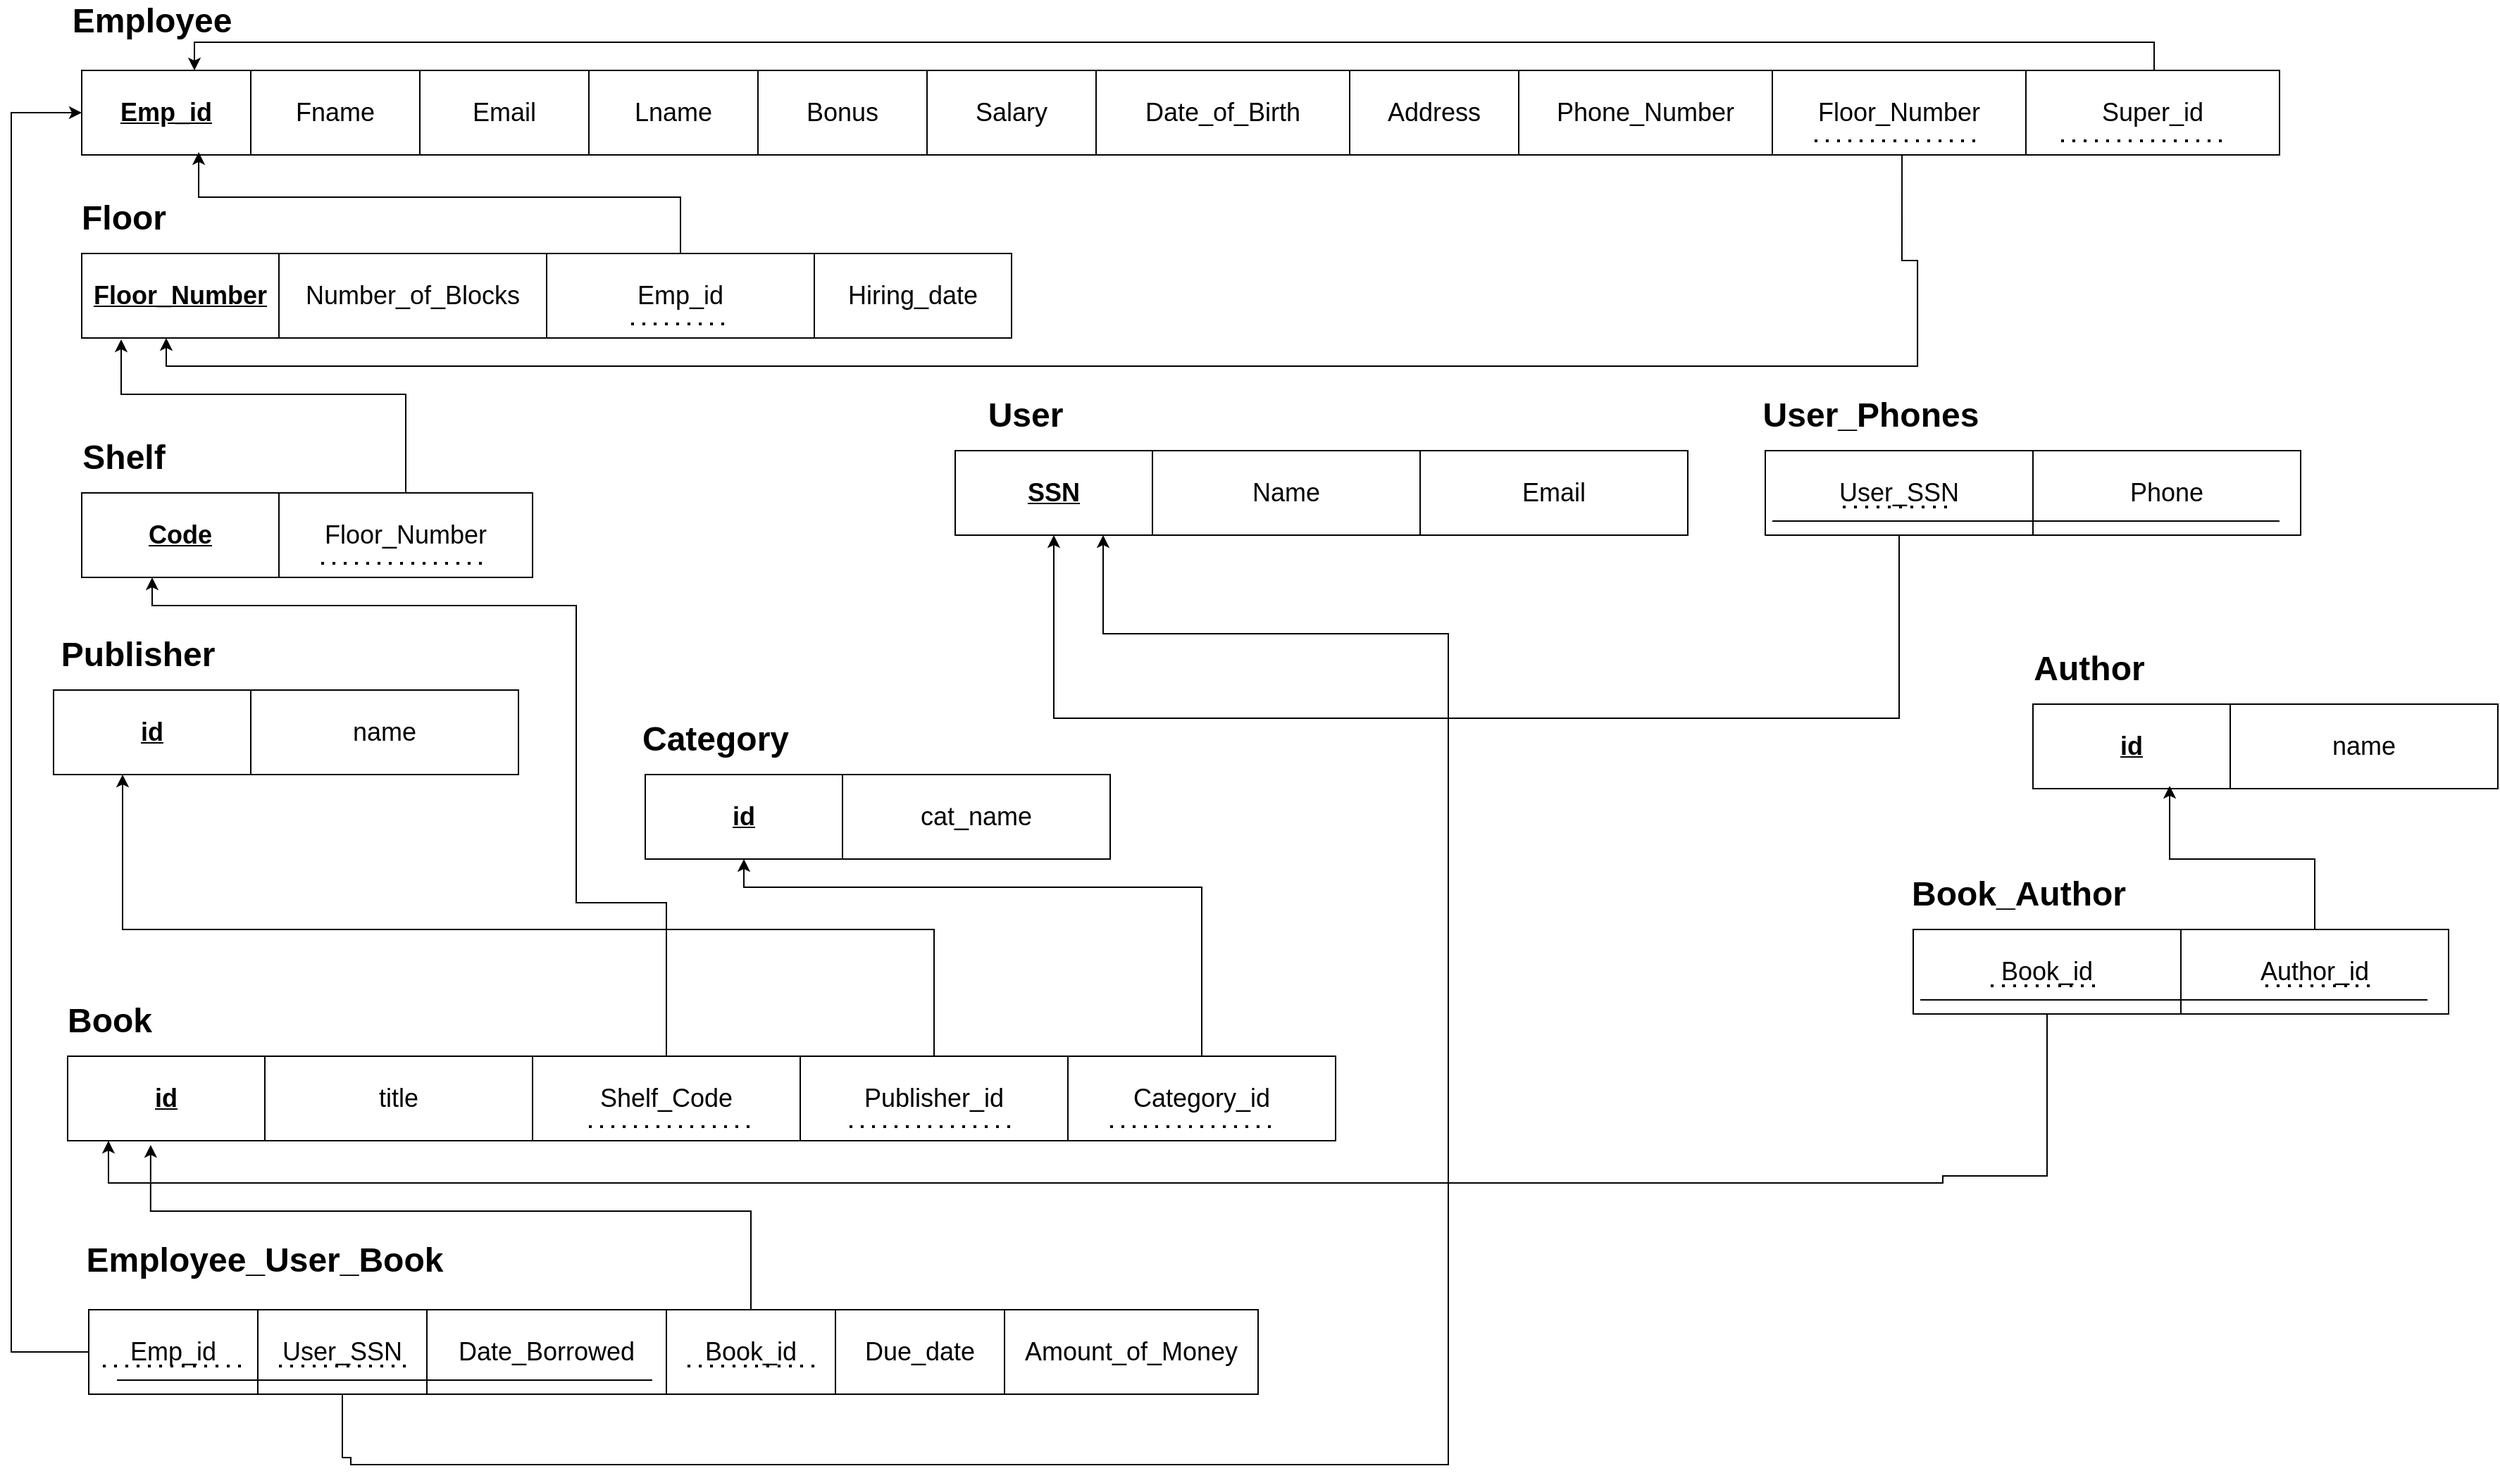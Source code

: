 <mxfile version="24.5.1" type="device">
  <diagram id="R2lEEEUBdFMjLlhIrx00" name="Page-1">
    <mxGraphModel dx="2924" dy="1204" grid="1" gridSize="10" guides="1" tooltips="1" connect="1" arrows="1" fold="1" page="1" pageScale="1" pageWidth="850" pageHeight="1100" math="0" shadow="0" extFonts="Permanent Marker^https://fonts.googleapis.com/css?family=Permanent+Marker">
      <root>
        <mxCell id="0" />
        <mxCell id="1" parent="0" />
        <mxCell id="31HmwRQfznURyG5zPAIk-2" value="&lt;span style=&quot;font-size: 24px;&quot;&gt;&lt;b&gt;Employee&lt;/b&gt;&lt;/span&gt;" style="text;html=1;align=center;verticalAlign=middle;whiteSpace=wrap;rounded=0;" vertex="1" parent="1">
          <mxGeometry x="-90" width="60" height="30" as="geometry" />
        </mxCell>
        <mxCell id="31HmwRQfznURyG5zPAIk-31" value="&lt;font style=&quot;font-size: 18px;&quot;&gt;&lt;u style=&quot;&quot;&gt;&lt;b style=&quot;&quot;&gt;Emp_id&lt;/b&gt;&lt;/u&gt;&lt;/font&gt;" style="rounded=0;whiteSpace=wrap;html=1;" vertex="1" parent="1">
          <mxGeometry x="-110" y="50" width="120" height="60" as="geometry" />
        </mxCell>
        <mxCell id="31HmwRQfznURyG5zPAIk-32" value="&lt;font style=&quot;font-size: 18px;&quot;&gt;Fname&lt;/font&gt;" style="rounded=0;whiteSpace=wrap;html=1;" vertex="1" parent="1">
          <mxGeometry x="10" y="50" width="120" height="60" as="geometry" />
        </mxCell>
        <mxCell id="31HmwRQfznURyG5zPAIk-50" value="&lt;font style=&quot;font-size: 18px;&quot;&gt;Lname&lt;/font&gt;" style="rounded=0;whiteSpace=wrap;html=1;" vertex="1" parent="1">
          <mxGeometry x="250" y="50" width="120" height="60" as="geometry" />
        </mxCell>
        <mxCell id="31HmwRQfznURyG5zPAIk-51" value="&lt;font style=&quot;font-size: 18px;&quot;&gt;Bonus&lt;/font&gt;" style="rounded=0;whiteSpace=wrap;html=1;" vertex="1" parent="1">
          <mxGeometry x="370" y="50" width="120" height="60" as="geometry" />
        </mxCell>
        <mxCell id="31HmwRQfznURyG5zPAIk-52" value="&lt;font style=&quot;font-size: 18px;&quot;&gt;Salary&lt;/font&gt;" style="rounded=0;whiteSpace=wrap;html=1;" vertex="1" parent="1">
          <mxGeometry x="490" y="50" width="120" height="60" as="geometry" />
        </mxCell>
        <mxCell id="31HmwRQfznURyG5zPAIk-53" value="&lt;font style=&quot;font-size: 18px;&quot;&gt;Date_of_Birth&lt;/font&gt;" style="rounded=0;whiteSpace=wrap;html=1;" vertex="1" parent="1">
          <mxGeometry x="610" y="50" width="180" height="60" as="geometry" />
        </mxCell>
        <mxCell id="31HmwRQfznURyG5zPAIk-54" value="&lt;font style=&quot;font-size: 18px;&quot;&gt;Email&lt;/font&gt;" style="rounded=0;whiteSpace=wrap;html=1;" vertex="1" parent="1">
          <mxGeometry x="130" y="50" width="120" height="60" as="geometry" />
        </mxCell>
        <mxCell id="31HmwRQfznURyG5zPAIk-55" value="&lt;font style=&quot;font-size: 18px;&quot;&gt;Address&lt;/font&gt;" style="rounded=0;whiteSpace=wrap;html=1;" vertex="1" parent="1">
          <mxGeometry x="790" y="50" width="120" height="60" as="geometry" />
        </mxCell>
        <mxCell id="31HmwRQfznURyG5zPAIk-56" value="&lt;font style=&quot;font-size: 18px;&quot;&gt;Phone_Number&lt;/font&gt;" style="rounded=0;whiteSpace=wrap;html=1;" vertex="1" parent="1">
          <mxGeometry x="910" y="50" width="180" height="60" as="geometry" />
        </mxCell>
        <mxCell id="31HmwRQfznURyG5zPAIk-61" value="&lt;font style=&quot;font-size: 18px;&quot;&gt;Number_of_Blocks&lt;/font&gt;" style="rounded=0;whiteSpace=wrap;html=1;" vertex="1" parent="1">
          <mxGeometry x="30" y="180" width="190" height="60" as="geometry" />
        </mxCell>
        <mxCell id="31HmwRQfznURyG5zPAIk-62" value="&lt;font style=&quot;font-size: 18px;&quot;&gt;Hiring_date&lt;/font&gt;" style="rounded=0;whiteSpace=wrap;html=1;" vertex="1" parent="1">
          <mxGeometry x="410" y="180" width="140" height="60" as="geometry" />
        </mxCell>
        <mxCell id="31HmwRQfznURyG5zPAIk-66" value="&lt;span style=&quot;font-size: 24px;&quot;&gt;&lt;b&gt;Floor&lt;/b&gt;&lt;/span&gt;" style="text;html=1;align=center;verticalAlign=middle;whiteSpace=wrap;rounded=0;" vertex="1" parent="1">
          <mxGeometry x="-110" y="140" width="60" height="30" as="geometry" />
        </mxCell>
        <mxCell id="31HmwRQfznURyG5zPAIk-69" value="&lt;span style=&quot;font-size: 24px;&quot;&gt;&lt;b&gt;Shelf&lt;/b&gt;&lt;/span&gt;" style="text;html=1;align=center;verticalAlign=middle;whiteSpace=wrap;rounded=0;" vertex="1" parent="1">
          <mxGeometry x="-110" y="310" width="60" height="30" as="geometry" />
        </mxCell>
        <mxCell id="31HmwRQfznURyG5zPAIk-70" value="&lt;font style=&quot;font-size: 18px;&quot;&gt;&lt;u style=&quot;&quot;&gt;&lt;b style=&quot;&quot;&gt;Floor_Number&lt;/b&gt;&lt;/u&gt;&lt;/font&gt;" style="rounded=0;whiteSpace=wrap;html=1;" vertex="1" parent="1">
          <mxGeometry x="-110" y="180" width="140" height="60" as="geometry" />
        </mxCell>
        <mxCell id="31HmwRQfznURyG5zPAIk-71" value="&lt;font style=&quot;font-size: 18px;&quot;&gt;&lt;u style=&quot;&quot;&gt;&lt;b style=&quot;&quot;&gt;Code&lt;/b&gt;&lt;/u&gt;&lt;/font&gt;" style="rounded=0;whiteSpace=wrap;html=1;" vertex="1" parent="1">
          <mxGeometry x="-110" y="350" width="140" height="60" as="geometry" />
        </mxCell>
        <mxCell id="31HmwRQfznURyG5zPAIk-72" value="&lt;font style=&quot;font-size: 18px;&quot;&gt;name&lt;/font&gt;" style="rounded=0;whiteSpace=wrap;html=1;" vertex="1" parent="1">
          <mxGeometry x="1415" y="500" width="190" height="60" as="geometry" />
        </mxCell>
        <mxCell id="31HmwRQfznURyG5zPAIk-73" value="&lt;span style=&quot;font-size: 24px;&quot;&gt;&lt;b&gt;Author&lt;/b&gt;&lt;/span&gt;" style="text;html=1;align=center;verticalAlign=middle;whiteSpace=wrap;rounded=0;" vertex="1" parent="1">
          <mxGeometry x="1285" y="460" width="60" height="30" as="geometry" />
        </mxCell>
        <mxCell id="31HmwRQfznURyG5zPAIk-74" value="&lt;font style=&quot;font-size: 18px;&quot;&gt;&lt;u style=&quot;&quot;&gt;&lt;b style=&quot;&quot;&gt;id&lt;/b&gt;&lt;/u&gt;&lt;/font&gt;" style="rounded=0;whiteSpace=wrap;html=1;" vertex="1" parent="1">
          <mxGeometry x="1275" y="500" width="140" height="60" as="geometry" />
        </mxCell>
        <mxCell id="31HmwRQfznURyG5zPAIk-75" value="&lt;font style=&quot;font-size: 18px;&quot;&gt;name&lt;/font&gt;" style="rounded=0;whiteSpace=wrap;html=1;" vertex="1" parent="1">
          <mxGeometry x="10" y="490" width="190" height="60" as="geometry" />
        </mxCell>
        <mxCell id="31HmwRQfznURyG5zPAIk-76" value="&lt;span style=&quot;font-size: 24px;&quot;&gt;&lt;b&gt;Publisher&lt;/b&gt;&lt;/span&gt;" style="text;html=1;align=center;verticalAlign=middle;whiteSpace=wrap;rounded=0;" vertex="1" parent="1">
          <mxGeometry x="-100" y="450" width="60" height="30" as="geometry" />
        </mxCell>
        <mxCell id="31HmwRQfznURyG5zPAIk-77" value="&lt;font style=&quot;font-size: 18px;&quot;&gt;&lt;u style=&quot;&quot;&gt;&lt;b style=&quot;&quot;&gt;id&lt;/b&gt;&lt;/u&gt;&lt;/font&gt;" style="rounded=0;whiteSpace=wrap;html=1;" vertex="1" parent="1">
          <mxGeometry x="-130" y="490" width="140" height="60" as="geometry" />
        </mxCell>
        <mxCell id="31HmwRQfznURyG5zPAIk-78" value="&lt;font style=&quot;font-size: 18px;&quot;&gt;title&lt;/font&gt;" style="rounded=0;whiteSpace=wrap;html=1;" vertex="1" parent="1">
          <mxGeometry x="20" y="750" width="190" height="60" as="geometry" />
        </mxCell>
        <mxCell id="31HmwRQfznURyG5zPAIk-79" value="&lt;span style=&quot;font-size: 24px;&quot;&gt;&lt;b&gt;Book&lt;/b&gt;&lt;/span&gt;" style="text;html=1;align=center;verticalAlign=middle;whiteSpace=wrap;rounded=0;" vertex="1" parent="1">
          <mxGeometry x="-120" y="710" width="60" height="30" as="geometry" />
        </mxCell>
        <mxCell id="31HmwRQfznURyG5zPAIk-80" value="&lt;font style=&quot;font-size: 18px;&quot;&gt;&lt;u style=&quot;&quot;&gt;&lt;b style=&quot;&quot;&gt;id&lt;/b&gt;&lt;/u&gt;&lt;/font&gt;" style="rounded=0;whiteSpace=wrap;html=1;" vertex="1" parent="1">
          <mxGeometry x="-120" y="750" width="140" height="60" as="geometry" />
        </mxCell>
        <mxCell id="31HmwRQfznURyG5zPAIk-81" value="&lt;font style=&quot;font-size: 18px;&quot;&gt;cat_name&lt;/font&gt;" style="rounded=0;whiteSpace=wrap;html=1;" vertex="1" parent="1">
          <mxGeometry x="430" y="550" width="190" height="60" as="geometry" />
        </mxCell>
        <mxCell id="31HmwRQfznURyG5zPAIk-82" value="&lt;span style=&quot;font-size: 24px;&quot;&gt;&lt;b&gt;Category&lt;/b&gt;&lt;/span&gt;" style="text;html=1;align=center;verticalAlign=middle;whiteSpace=wrap;rounded=0;" vertex="1" parent="1">
          <mxGeometry x="310" y="510" width="60" height="30" as="geometry" />
        </mxCell>
        <mxCell id="31HmwRQfznURyG5zPAIk-83" value="&lt;font style=&quot;font-size: 18px;&quot;&gt;&lt;u style=&quot;&quot;&gt;&lt;b style=&quot;&quot;&gt;id&lt;/b&gt;&lt;/u&gt;&lt;/font&gt;" style="rounded=0;whiteSpace=wrap;html=1;" vertex="1" parent="1">
          <mxGeometry x="290" y="550" width="140" height="60" as="geometry" />
        </mxCell>
        <mxCell id="31HmwRQfznURyG5zPAIk-84" value="&lt;font style=&quot;font-size: 18px;&quot;&gt;Name&lt;/font&gt;" style="rounded=0;whiteSpace=wrap;html=1;" vertex="1" parent="1">
          <mxGeometry x="650" y="320" width="190" height="60" as="geometry" />
        </mxCell>
        <mxCell id="31HmwRQfznURyG5zPAIk-85" value="&lt;span style=&quot;font-size: 24px;&quot;&gt;&lt;b&gt;User&lt;/b&gt;&lt;/span&gt;" style="text;html=1;align=center;verticalAlign=middle;whiteSpace=wrap;rounded=0;" vertex="1" parent="1">
          <mxGeometry x="530" y="280" width="60" height="30" as="geometry" />
        </mxCell>
        <mxCell id="31HmwRQfznURyG5zPAIk-86" value="&lt;font style=&quot;font-size: 18px;&quot;&gt;&lt;u style=&quot;&quot;&gt;&lt;b style=&quot;&quot;&gt;SSN&lt;/b&gt;&lt;/u&gt;&lt;/font&gt;" style="rounded=0;whiteSpace=wrap;html=1;" vertex="1" parent="1">
          <mxGeometry x="510" y="320" width="140" height="60" as="geometry" />
        </mxCell>
        <mxCell id="31HmwRQfznURyG5zPAIk-87" value="&lt;font style=&quot;font-size: 18px;&quot;&gt;Email&lt;/font&gt;" style="rounded=0;whiteSpace=wrap;html=1;" vertex="1" parent="1">
          <mxGeometry x="840" y="320" width="190" height="60" as="geometry" />
        </mxCell>
        <mxCell id="31HmwRQfznURyG5zPAIk-95" style="edgeStyle=orthogonalEdgeStyle;rounded=0;orthogonalLoop=1;jettySize=auto;html=1;entryX=0.5;entryY=1;entryDx=0;entryDy=0;" edge="1" parent="1" source="31HmwRQfznURyG5zPAIk-89" target="31HmwRQfznURyG5zPAIk-86">
          <mxGeometry relative="1" as="geometry">
            <mxPoint x="550" y="510" as="targetPoint" />
            <Array as="points">
              <mxPoint x="1180" y="510" />
              <mxPoint x="580" y="510" />
            </Array>
          </mxGeometry>
        </mxCell>
        <mxCell id="31HmwRQfznURyG5zPAIk-89" value="&lt;font style=&quot;font-size: 18px;&quot;&gt;User_SSN&lt;/font&gt;" style="rounded=0;whiteSpace=wrap;html=1;" vertex="1" parent="1">
          <mxGeometry x="1085" y="320" width="190" height="60" as="geometry" />
        </mxCell>
        <mxCell id="31HmwRQfznURyG5zPAIk-90" value="&lt;span style=&quot;font-size: 24px;&quot;&gt;&lt;b&gt;User_Phones&lt;/b&gt;&lt;/span&gt;" style="text;html=1;align=center;verticalAlign=middle;whiteSpace=wrap;rounded=0;" vertex="1" parent="1">
          <mxGeometry x="1130" y="280" width="60" height="30" as="geometry" />
        </mxCell>
        <mxCell id="31HmwRQfznURyG5zPAIk-92" value="&lt;font style=&quot;font-size: 18px;&quot;&gt;Phone&lt;/font&gt;" style="rounded=0;whiteSpace=wrap;html=1;" vertex="1" parent="1">
          <mxGeometry x="1275" y="320" width="190" height="60" as="geometry" />
        </mxCell>
        <mxCell id="31HmwRQfznURyG5zPAIk-93" value="" style="endArrow=none;dashed=1;html=1;dashPattern=1 3;strokeWidth=2;rounded=0;" edge="1" parent="1">
          <mxGeometry width="50" height="50" relative="1" as="geometry">
            <mxPoint x="1140" y="360" as="sourcePoint" />
            <mxPoint x="1220" y="360" as="targetPoint" />
          </mxGeometry>
        </mxCell>
        <mxCell id="31HmwRQfznURyG5zPAIk-94" value="" style="endArrow=none;html=1;rounded=0;" edge="1" parent="1">
          <mxGeometry width="50" height="50" relative="1" as="geometry">
            <mxPoint x="1090" y="370" as="sourcePoint" />
            <mxPoint x="1450" y="370" as="targetPoint" />
          </mxGeometry>
        </mxCell>
        <mxCell id="31HmwRQfznURyG5zPAIk-98" style="edgeStyle=orthogonalEdgeStyle;rounded=0;orthogonalLoop=1;jettySize=auto;html=1;exitX=0.5;exitY=0;exitDx=0;exitDy=0;entryX=0.692;entryY=0.967;entryDx=0;entryDy=0;entryPerimeter=0;" edge="1" parent="1" source="31HmwRQfznURyG5zPAIk-96" target="31HmwRQfznURyG5zPAIk-31">
          <mxGeometry relative="1" as="geometry">
            <mxPoint x="-30" y="140" as="targetPoint" />
            <Array as="points">
              <mxPoint x="315" y="140" />
              <mxPoint x="-27" y="140" />
            </Array>
          </mxGeometry>
        </mxCell>
        <mxCell id="31HmwRQfznURyG5zPAIk-96" value="&lt;font style=&quot;font-size: 18px;&quot;&gt;Emp_id&lt;/font&gt;" style="rounded=0;whiteSpace=wrap;html=1;" vertex="1" parent="1">
          <mxGeometry x="220" y="180" width="190" height="60" as="geometry" />
        </mxCell>
        <mxCell id="31HmwRQfznURyG5zPAIk-97" value="" style="endArrow=none;dashed=1;html=1;dashPattern=1 3;strokeWidth=2;rounded=0;" edge="1" parent="1">
          <mxGeometry width="50" height="50" relative="1" as="geometry">
            <mxPoint x="280" y="230" as="sourcePoint" />
            <mxPoint x="350" y="230" as="targetPoint" />
          </mxGeometry>
        </mxCell>
        <mxCell id="31HmwRQfznURyG5zPAIk-101" style="edgeStyle=orthogonalEdgeStyle;rounded=0;orthogonalLoop=1;jettySize=auto;html=1;exitX=0.5;exitY=1;exitDx=0;exitDy=0;entryX=0.414;entryY=1;entryDx=0;entryDy=0;entryPerimeter=0;" edge="1" parent="1">
          <mxGeometry relative="1" as="geometry">
            <mxPoint x="-50.0" y="240" as="targetPoint" />
            <mxPoint x="1182.04" y="110" as="sourcePoint" />
            <Array as="points">
              <mxPoint x="1182.04" y="185" />
              <mxPoint x="1193.04" y="185" />
              <mxPoint x="1193.04" y="260" />
              <mxPoint x="-49.96" y="260" />
            </Array>
          </mxGeometry>
        </mxCell>
        <mxCell id="31HmwRQfznURyG5zPAIk-99" value="&lt;font style=&quot;font-size: 18px;&quot;&gt;Floor_Number&lt;/font&gt;" style="rounded=0;whiteSpace=wrap;html=1;" vertex="1" parent="1">
          <mxGeometry x="1090" y="50" width="180" height="60" as="geometry" />
        </mxCell>
        <mxCell id="31HmwRQfznURyG5zPAIk-100" value="" style="endArrow=none;dashed=1;html=1;dashPattern=1 3;strokeWidth=2;rounded=0;" edge="1" parent="1">
          <mxGeometry width="50" height="50" relative="1" as="geometry">
            <mxPoint x="1120" y="100" as="sourcePoint" />
            <mxPoint x="1240" y="100" as="targetPoint" />
          </mxGeometry>
        </mxCell>
        <mxCell id="31HmwRQfznURyG5zPAIk-103" style="edgeStyle=orthogonalEdgeStyle;rounded=0;orthogonalLoop=1;jettySize=auto;html=1;exitX=0.5;exitY=0;exitDx=0;exitDy=0;entryX=0.2;entryY=1.017;entryDx=0;entryDy=0;entryPerimeter=0;" edge="1" parent="1" source="31HmwRQfznURyG5zPAIk-102" target="31HmwRQfznURyG5zPAIk-70">
          <mxGeometry relative="1" as="geometry">
            <mxPoint x="-80" y="280" as="targetPoint" />
            <Array as="points">
              <mxPoint x="120" y="280" />
              <mxPoint x="-82" y="280" />
            </Array>
          </mxGeometry>
        </mxCell>
        <mxCell id="31HmwRQfznURyG5zPAIk-102" value="&lt;font style=&quot;font-size: 18px;&quot;&gt;Floor_Number&lt;/font&gt;" style="rounded=0;whiteSpace=wrap;html=1;" vertex="1" parent="1">
          <mxGeometry x="30" y="350" width="180" height="60" as="geometry" />
        </mxCell>
        <mxCell id="31HmwRQfznURyG5zPAIk-104" value="" style="endArrow=none;dashed=1;html=1;dashPattern=1 3;strokeWidth=2;rounded=0;" edge="1" parent="1">
          <mxGeometry width="50" height="50" relative="1" as="geometry">
            <mxPoint x="60" y="400" as="sourcePoint" />
            <mxPoint x="180" y="400" as="targetPoint" />
          </mxGeometry>
        </mxCell>
        <mxCell id="31HmwRQfznURyG5zPAIk-146" style="edgeStyle=orthogonalEdgeStyle;rounded=0;orthogonalLoop=1;jettySize=auto;html=1;entryX=0.207;entryY=1;entryDx=0;entryDy=0;entryPerimeter=0;" edge="1" parent="1" source="31HmwRQfznURyG5zPAIk-138" target="31HmwRQfznURyG5zPAIk-80">
          <mxGeometry relative="1" as="geometry">
            <mxPoint x="-90" y="940" as="targetPoint" />
            <Array as="points">
              <mxPoint x="1285" y="835" />
              <mxPoint x="1211" y="835" />
              <mxPoint x="1211" y="840" />
              <mxPoint x="-91" y="840" />
            </Array>
          </mxGeometry>
        </mxCell>
        <mxCell id="31HmwRQfznURyG5zPAIk-138" value="&lt;font style=&quot;font-size: 18px;&quot;&gt;Book_id&lt;/font&gt;" style="rounded=0;whiteSpace=wrap;html=1;" vertex="1" parent="1">
          <mxGeometry x="1190" y="660" width="190" height="60" as="geometry" />
        </mxCell>
        <mxCell id="31HmwRQfznURyG5zPAIk-139" value="&lt;span style=&quot;font-size: 24px;&quot;&gt;&lt;b&gt;Book_Author&lt;/b&gt;&lt;/span&gt;" style="text;html=1;align=center;verticalAlign=middle;whiteSpace=wrap;rounded=0;" vertex="1" parent="1">
          <mxGeometry x="1235" y="620" width="60" height="30" as="geometry" />
        </mxCell>
        <mxCell id="31HmwRQfznURyG5zPAIk-140" value="&lt;font style=&quot;font-size: 18px;&quot;&gt;Author_id&lt;/font&gt;" style="rounded=0;whiteSpace=wrap;html=1;" vertex="1" parent="1">
          <mxGeometry x="1380" y="660" width="190" height="60" as="geometry" />
        </mxCell>
        <mxCell id="31HmwRQfznURyG5zPAIk-141" value="" style="endArrow=none;dashed=1;html=1;dashPattern=1 3;strokeWidth=2;rounded=0;" edge="1" parent="1">
          <mxGeometry width="50" height="50" relative="1" as="geometry">
            <mxPoint x="1245" y="700" as="sourcePoint" />
            <mxPoint x="1325" y="700" as="targetPoint" />
          </mxGeometry>
        </mxCell>
        <mxCell id="31HmwRQfznURyG5zPAIk-142" value="" style="endArrow=none;html=1;rounded=0;" edge="1" parent="1">
          <mxGeometry width="50" height="50" relative="1" as="geometry">
            <mxPoint x="1195" y="710" as="sourcePoint" />
            <mxPoint x="1555" y="710" as="targetPoint" />
          </mxGeometry>
        </mxCell>
        <mxCell id="31HmwRQfznURyG5zPAIk-144" value="" style="endArrow=none;dashed=1;html=1;dashPattern=1 3;strokeWidth=2;rounded=0;" edge="1" parent="1">
          <mxGeometry width="50" height="50" relative="1" as="geometry">
            <mxPoint x="1440" y="700" as="sourcePoint" />
            <mxPoint x="1520" y="700" as="targetPoint" />
          </mxGeometry>
        </mxCell>
        <mxCell id="31HmwRQfznURyG5zPAIk-145" style="edgeStyle=orthogonalEdgeStyle;rounded=0;orthogonalLoop=1;jettySize=auto;html=1;exitX=0.5;exitY=0;exitDx=0;exitDy=0;entryX=0.693;entryY=0.967;entryDx=0;entryDy=0;entryPerimeter=0;" edge="1" parent="1" source="31HmwRQfznURyG5zPAIk-140" target="31HmwRQfznURyG5zPAIk-74">
          <mxGeometry relative="1" as="geometry" />
        </mxCell>
        <mxCell id="31HmwRQfznURyG5zPAIk-149" style="edgeStyle=orthogonalEdgeStyle;rounded=0;orthogonalLoop=1;jettySize=auto;html=1;entryX=0.357;entryY=1;entryDx=0;entryDy=0;entryPerimeter=0;" edge="1" parent="1" source="31HmwRQfznURyG5zPAIk-147" target="31HmwRQfznURyG5zPAIk-71">
          <mxGeometry relative="1" as="geometry">
            <mxPoint x="-60" y="430" as="targetPoint" />
            <Array as="points">
              <mxPoint x="305" y="641" />
              <mxPoint x="241" y="641" />
              <mxPoint x="241" y="430" />
              <mxPoint x="-60" y="430" />
            </Array>
          </mxGeometry>
        </mxCell>
        <mxCell id="31HmwRQfznURyG5zPAIk-147" value="&lt;font style=&quot;font-size: 18px;&quot;&gt;Shelf_Code&lt;/font&gt;" style="rounded=0;whiteSpace=wrap;html=1;" vertex="1" parent="1">
          <mxGeometry x="210" y="750" width="190" height="60" as="geometry" />
        </mxCell>
        <mxCell id="31HmwRQfznURyG5zPAIk-148" value="" style="endArrow=none;dashed=1;html=1;dashPattern=1 3;strokeWidth=2;rounded=0;" edge="1" parent="1">
          <mxGeometry width="50" height="50" relative="1" as="geometry">
            <mxPoint x="250" y="800" as="sourcePoint" />
            <mxPoint x="370" y="800" as="targetPoint" />
          </mxGeometry>
        </mxCell>
        <mxCell id="31HmwRQfznURyG5zPAIk-151" value="" style="endArrow=none;dashed=1;html=1;dashPattern=1 3;strokeWidth=2;rounded=0;" edge="1" parent="1">
          <mxGeometry width="50" height="50" relative="1" as="geometry">
            <mxPoint x="440" y="800" as="sourcePoint" />
            <mxPoint x="560" y="800" as="targetPoint" />
          </mxGeometry>
        </mxCell>
        <mxCell id="31HmwRQfznURyG5zPAIk-157" style="edgeStyle=orthogonalEdgeStyle;rounded=0;orthogonalLoop=1;jettySize=auto;html=1;entryX=0.35;entryY=1;entryDx=0;entryDy=0;entryPerimeter=0;" edge="1" parent="1" source="31HmwRQfznURyG5zPAIk-152">
          <mxGeometry relative="1" as="geometry">
            <mxPoint x="-81" y="550" as="targetPoint" />
            <Array as="points">
              <mxPoint x="495" y="660" />
              <mxPoint x="-81" y="660" />
            </Array>
          </mxGeometry>
        </mxCell>
        <mxCell id="31HmwRQfznURyG5zPAIk-152" value="&lt;font style=&quot;font-size: 18px;&quot;&gt;Publisher_id&lt;/font&gt;" style="rounded=0;whiteSpace=wrap;html=1;" vertex="1" parent="1">
          <mxGeometry x="400" y="750" width="190" height="60" as="geometry" />
        </mxCell>
        <mxCell id="31HmwRQfznURyG5zPAIk-153" value="" style="endArrow=none;dashed=1;html=1;dashPattern=1 3;strokeWidth=2;rounded=0;" edge="1" parent="1">
          <mxGeometry width="50" height="50" relative="1" as="geometry">
            <mxPoint x="630" y="800" as="sourcePoint" />
            <mxPoint x="750" y="800" as="targetPoint" />
          </mxGeometry>
        </mxCell>
        <mxCell id="31HmwRQfznURyG5zPAIk-158" style="edgeStyle=orthogonalEdgeStyle;rounded=0;orthogonalLoop=1;jettySize=auto;html=1;entryX=0.5;entryY=1;entryDx=0;entryDy=0;" edge="1" parent="1" source="31HmwRQfznURyG5zPAIk-154" target="31HmwRQfznURyG5zPAIk-83">
          <mxGeometry relative="1" as="geometry">
            <mxPoint x="360" y="630" as="targetPoint" />
            <Array as="points">
              <mxPoint x="685" y="630" />
              <mxPoint x="360" y="630" />
            </Array>
          </mxGeometry>
        </mxCell>
        <mxCell id="31HmwRQfznURyG5zPAIk-154" value="&lt;font style=&quot;font-size: 18px;&quot;&gt;Category_id&lt;/font&gt;" style="rounded=0;whiteSpace=wrap;html=1;" vertex="1" parent="1">
          <mxGeometry x="590" y="750" width="190" height="60" as="geometry" />
        </mxCell>
        <mxCell id="31HmwRQfznURyG5zPAIk-155" value="" style="endArrow=none;dashed=1;html=1;dashPattern=1 3;strokeWidth=2;rounded=0;" edge="1" parent="1">
          <mxGeometry width="50" height="50" relative="1" as="geometry">
            <mxPoint x="435" y="800" as="sourcePoint" />
            <mxPoint x="555" y="800" as="targetPoint" />
          </mxGeometry>
        </mxCell>
        <mxCell id="31HmwRQfznURyG5zPAIk-156" value="" style="endArrow=none;dashed=1;html=1;dashPattern=1 3;strokeWidth=2;rounded=0;" edge="1" parent="1">
          <mxGeometry width="50" height="50" relative="1" as="geometry">
            <mxPoint x="620" y="800" as="sourcePoint" />
            <mxPoint x="740" y="800" as="targetPoint" />
          </mxGeometry>
        </mxCell>
        <mxCell id="31HmwRQfznURyG5zPAIk-177" style="edgeStyle=orthogonalEdgeStyle;rounded=0;orthogonalLoop=1;jettySize=auto;html=1;exitX=0;exitY=0.5;exitDx=0;exitDy=0;" edge="1" parent="1" source="31HmwRQfznURyG5zPAIk-160" target="31HmwRQfznURyG5zPAIk-31">
          <mxGeometry relative="1" as="geometry">
            <mxPoint x="-160" y="80" as="targetPoint" />
            <Array as="points">
              <mxPoint x="-160" y="960" />
              <mxPoint x="-160" y="80" />
            </Array>
          </mxGeometry>
        </mxCell>
        <mxCell id="31HmwRQfznURyG5zPAIk-160" value="&lt;font style=&quot;font-size: 18px;&quot;&gt;Emp_id&lt;/font&gt;" style="rounded=0;whiteSpace=wrap;html=1;" vertex="1" parent="1">
          <mxGeometry x="-105" y="930" width="120" height="60" as="geometry" />
        </mxCell>
        <mxCell id="31HmwRQfznURyG5zPAIk-161" value="&lt;font style=&quot;font-size: 18px;&quot;&gt;Date_Borrowed&lt;/font&gt;" style="rounded=0;whiteSpace=wrap;html=1;" vertex="1" parent="1">
          <mxGeometry x="135" y="930" width="170" height="60" as="geometry" />
        </mxCell>
        <mxCell id="31HmwRQfznURyG5zPAIk-180" style="edgeStyle=orthogonalEdgeStyle;rounded=0;orthogonalLoop=1;jettySize=auto;html=1;entryX=0.421;entryY=1.05;entryDx=0;entryDy=0;entryPerimeter=0;" edge="1" parent="1" source="31HmwRQfznURyG5zPAIk-162" target="31HmwRQfznURyG5zPAIk-80">
          <mxGeometry relative="1" as="geometry">
            <mxPoint x="-60" y="860" as="targetPoint" />
            <Array as="points">
              <mxPoint x="365" y="860" />
              <mxPoint x="-61" y="860" />
            </Array>
          </mxGeometry>
        </mxCell>
        <mxCell id="31HmwRQfznURyG5zPAIk-162" value="&lt;font style=&quot;font-size: 18px;&quot;&gt;Book_id&lt;/font&gt;" style="rounded=0;whiteSpace=wrap;html=1;" vertex="1" parent="1">
          <mxGeometry x="305" y="930" width="120" height="60" as="geometry" />
        </mxCell>
        <mxCell id="31HmwRQfznURyG5zPAIk-163" value="&lt;font style=&quot;font-size: 18px;&quot;&gt;Due_date&lt;/font&gt;" style="rounded=0;whiteSpace=wrap;html=1;" vertex="1" parent="1">
          <mxGeometry x="425" y="930" width="120" height="60" as="geometry" />
        </mxCell>
        <mxCell id="31HmwRQfznURyG5zPAIk-164" value="&lt;font style=&quot;font-size: 18px;&quot;&gt;Amount_of_Money&lt;/font&gt;" style="rounded=0;whiteSpace=wrap;html=1;" vertex="1" parent="1">
          <mxGeometry x="545" y="930" width="180" height="60" as="geometry" />
        </mxCell>
        <mxCell id="31HmwRQfznURyG5zPAIk-179" style="edgeStyle=orthogonalEdgeStyle;rounded=0;orthogonalLoop=1;jettySize=auto;html=1;exitX=0.5;exitY=1;exitDx=0;exitDy=0;entryX=0.75;entryY=1;entryDx=0;entryDy=0;" edge="1" parent="1" source="31HmwRQfznURyG5zPAIk-165" target="31HmwRQfznURyG5zPAIk-86">
          <mxGeometry relative="1" as="geometry">
            <mxPoint x="610" y="440" as="targetPoint" />
            <Array as="points">
              <mxPoint x="75" y="1035" />
              <mxPoint x="81" y="1035" />
              <mxPoint x="81" y="1040" />
              <mxPoint x="860" y="1040" />
              <mxPoint x="860" y="450" />
              <mxPoint x="615" y="450" />
            </Array>
          </mxGeometry>
        </mxCell>
        <mxCell id="31HmwRQfznURyG5zPAIk-165" value="&lt;font style=&quot;font-size: 18px;&quot;&gt;User_SSN&lt;/font&gt;" style="rounded=0;whiteSpace=wrap;html=1;" vertex="1" parent="1">
          <mxGeometry x="15" y="930" width="120" height="60" as="geometry" />
        </mxCell>
        <mxCell id="31HmwRQfznURyG5zPAIk-170" value="&lt;span style=&quot;font-size: 24px;&quot;&gt;&lt;b&gt;Employee_User_Book&lt;/b&gt;&lt;/span&gt;" style="text;html=1;align=center;verticalAlign=middle;whiteSpace=wrap;rounded=0;" vertex="1" parent="1">
          <mxGeometry x="-10" y="880" width="60" height="30" as="geometry" />
        </mxCell>
        <mxCell id="31HmwRQfznURyG5zPAIk-172" value="" style="endArrow=none;dashed=1;html=1;dashPattern=1 3;strokeWidth=2;rounded=0;" edge="1" parent="1">
          <mxGeometry width="50" height="50" relative="1" as="geometry">
            <mxPoint x="-95" y="970" as="sourcePoint" />
            <mxPoint x="5" y="970" as="targetPoint" />
          </mxGeometry>
        </mxCell>
        <mxCell id="31HmwRQfznURyG5zPAIk-173" value="" style="endArrow=none;dashed=1;html=1;dashPattern=1 3;strokeWidth=2;rounded=0;" edge="1" parent="1">
          <mxGeometry width="50" height="50" relative="1" as="geometry">
            <mxPoint x="30" y="970" as="sourcePoint" />
            <mxPoint x="120" y="970" as="targetPoint" />
          </mxGeometry>
        </mxCell>
        <mxCell id="31HmwRQfznURyG5zPAIk-175" value="" style="endArrow=none;html=1;rounded=0;entryX=0.941;entryY=0.833;entryDx=0;entryDy=0;entryPerimeter=0;" edge="1" parent="1" target="31HmwRQfznURyG5zPAIk-161">
          <mxGeometry width="50" height="50" relative="1" as="geometry">
            <mxPoint x="-85" y="980" as="sourcePoint" />
            <mxPoint x="105" y="980" as="targetPoint" />
          </mxGeometry>
        </mxCell>
        <mxCell id="31HmwRQfznURyG5zPAIk-176" value="" style="endArrow=none;dashed=1;html=1;dashPattern=1 3;strokeWidth=2;rounded=0;" edge="1" parent="1">
          <mxGeometry width="50" height="50" relative="1" as="geometry">
            <mxPoint x="320" y="970" as="sourcePoint" />
            <mxPoint x="410" y="970" as="targetPoint" />
          </mxGeometry>
        </mxCell>
        <mxCell id="31HmwRQfznURyG5zPAIk-183" style="edgeStyle=orthogonalEdgeStyle;rounded=0;orthogonalLoop=1;jettySize=auto;html=1;exitX=0.5;exitY=0;exitDx=0;exitDy=0;" edge="1" parent="1" source="31HmwRQfznURyG5zPAIk-181" target="31HmwRQfznURyG5zPAIk-31">
          <mxGeometry relative="1" as="geometry">
            <mxPoint x="-30.0" y="37" as="targetPoint" />
            <mxPoint x="1361.04" y="40" as="sourcePoint" />
            <Array as="points">
              <mxPoint x="1361" y="50" />
              <mxPoint x="1361" y="30" />
              <mxPoint x="-30" y="30" />
            </Array>
          </mxGeometry>
        </mxCell>
        <mxCell id="31HmwRQfznURyG5zPAIk-181" value="&lt;font style=&quot;font-size: 18px;&quot;&gt;Super_id&lt;/font&gt;" style="rounded=0;whiteSpace=wrap;html=1;" vertex="1" parent="1">
          <mxGeometry x="1270" y="50" width="180" height="60" as="geometry" />
        </mxCell>
        <mxCell id="31HmwRQfznURyG5zPAIk-182" value="" style="endArrow=none;dashed=1;html=1;dashPattern=1 3;strokeWidth=2;rounded=0;" edge="1" parent="1">
          <mxGeometry width="50" height="50" relative="1" as="geometry">
            <mxPoint x="1295" y="100" as="sourcePoint" />
            <mxPoint x="1415" y="100" as="targetPoint" />
          </mxGeometry>
        </mxCell>
      </root>
    </mxGraphModel>
  </diagram>
</mxfile>
